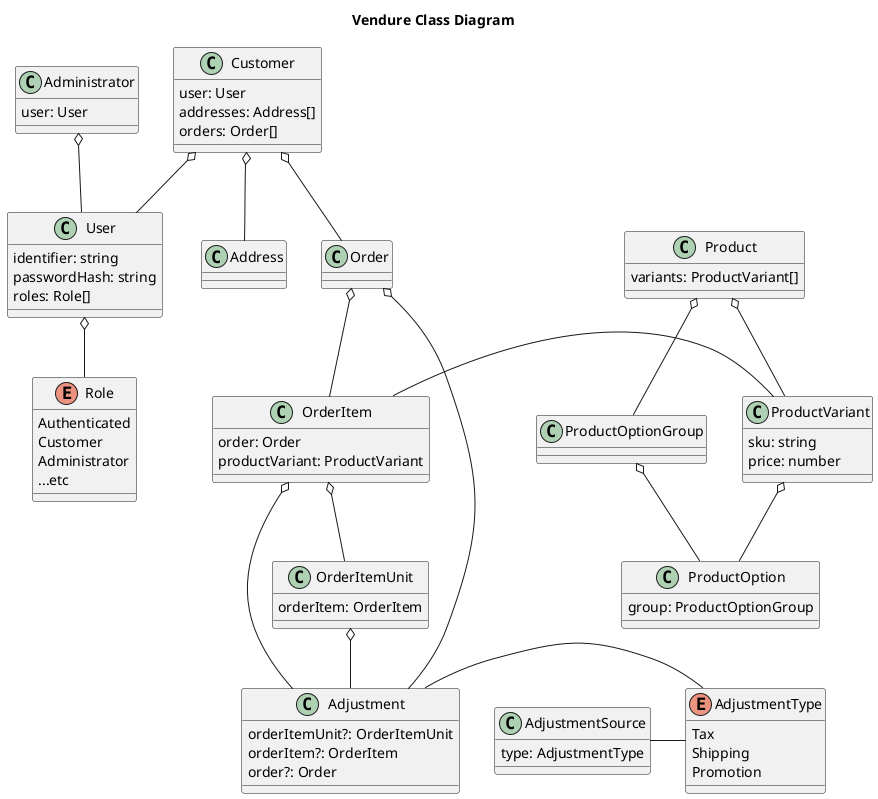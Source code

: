 @startuml
title Vendure Class Diagram

class User {
    identifier: string
    passwordHash: string
    roles: Role[]
}
class Customer {
    user: User
    addresses: Address[]
    orders: Order[]
}
class Administrator {
    user: User
}
enum Role {
    Authenticated
    Customer
    Administrator
    ...etc
}
class Address {
}
class Product {
    variants: ProductVariant[]
}
class ProductOptionGroup
class ProductOption {
    group: ProductOptionGroup
}
class ProductVariant {
    sku: string
    price: number
}
class Order
class OrderItem {
    order: Order
    productVariant: ProductVariant
}
class OrderItemUnit {
    orderItem: OrderItem
}
class Adjustment {
    orderItemUnit?: OrderItemUnit
    orderItem?: OrderItem
    order?: Order
}
enum AdjustmentType {
    Tax
    Shipping
    Promotion
}
class AdjustmentSource {
    type: AdjustmentType
}

Customer o-- User
Administrator o-- User
User o-- Role
Customer o-- Address
Product o-- ProductVariant
ProductOptionGroup o-- ProductOption
Product o-- ProductOptionGroup
ProductVariant o-- ProductOption
Customer o-- Order
OrderItem - ProductVariant
Order o-- OrderItem
OrderItem o-- OrderItemUnit
OrderItemUnit o-- Adjustment
OrderItem o-- Adjustment
Order o-- Adjustment
Adjustment - AdjustmentType
AdjustmentSource - AdjustmentType

@enduml